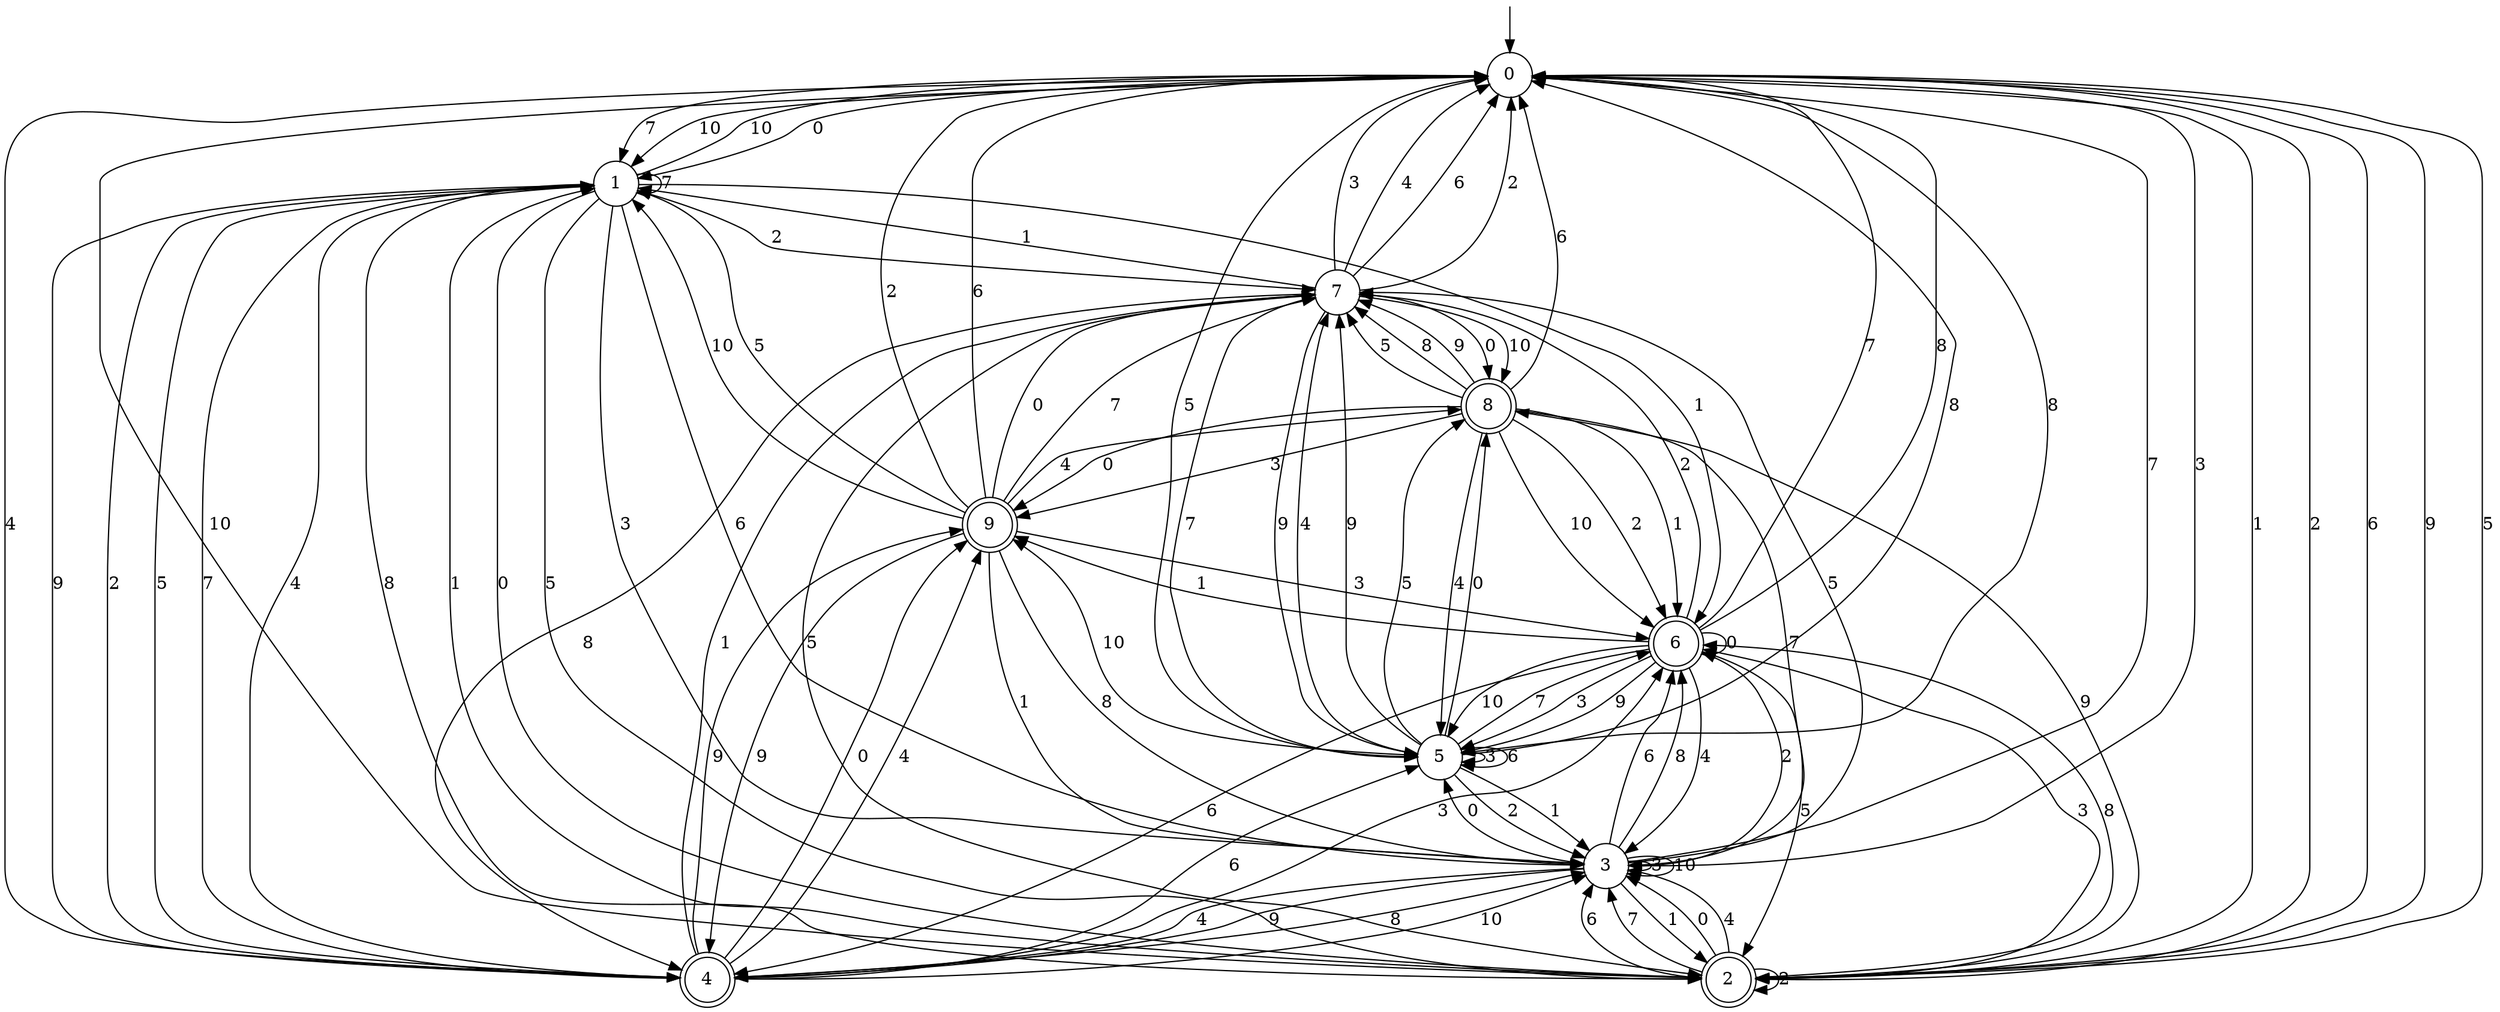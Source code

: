 digraph g {

	s0 [shape="circle" label="0"];
	s1 [shape="circle" label="1"];
	s2 [shape="doublecircle" label="2"];
	s3 [shape="circle" label="3"];
	s4 [shape="doublecircle" label="4"];
	s5 [shape="circle" label="5"];
	s6 [shape="doublecircle" label="6"];
	s7 [shape="circle" label="7"];
	s8 [shape="doublecircle" label="8"];
	s9 [shape="doublecircle" label="9"];
	s0 -> s1 [label="0"];
	s0 -> s2 [label="1"];
	s0 -> s2 [label="2"];
	s0 -> s3 [label="3"];
	s0 -> s4 [label="4"];
	s0 -> s5 [label="5"];
	s0 -> s2 [label="6"];
	s0 -> s1 [label="7"];
	s0 -> s5 [label="8"];
	s0 -> s2 [label="9"];
	s0 -> s1 [label="10"];
	s1 -> s2 [label="0"];
	s1 -> s6 [label="1"];
	s1 -> s7 [label="2"];
	s1 -> s3 [label="3"];
	s1 -> s4 [label="4"];
	s1 -> s2 [label="5"];
	s1 -> s3 [label="6"];
	s1 -> s1 [label="7"];
	s1 -> s2 [label="8"];
	s1 -> s4 [label="9"];
	s1 -> s0 [label="10"];
	s2 -> s3 [label="0"];
	s2 -> s1 [label="1"];
	s2 -> s2 [label="2"];
	s2 -> s6 [label="3"];
	s2 -> s3 [label="4"];
	s2 -> s0 [label="5"];
	s2 -> s3 [label="6"];
	s2 -> s3 [label="7"];
	s2 -> s6 [label="8"];
	s2 -> s8 [label="9"];
	s2 -> s0 [label="10"];
	s3 -> s5 [label="0"];
	s3 -> s2 [label="1"];
	s3 -> s6 [label="2"];
	s3 -> s3 [label="3"];
	s3 -> s4 [label="4"];
	s3 -> s7 [label="5"];
	s3 -> s6 [label="6"];
	s3 -> s0 [label="7"];
	s3 -> s6 [label="8"];
	s3 -> s4 [label="9"];
	s3 -> s3 [label="10"];
	s4 -> s9 [label="0"];
	s4 -> s7 [label="1"];
	s4 -> s1 [label="2"];
	s4 -> s6 [label="3"];
	s4 -> s9 [label="4"];
	s4 -> s1 [label="5"];
	s4 -> s5 [label="6"];
	s4 -> s1 [label="7"];
	s4 -> s3 [label="8"];
	s4 -> s9 [label="9"];
	s4 -> s3 [label="10"];
	s5 -> s8 [label="0"];
	s5 -> s3 [label="1"];
	s5 -> s3 [label="2"];
	s5 -> s5 [label="3"];
	s5 -> s7 [label="4"];
	s5 -> s8 [label="5"];
	s5 -> s5 [label="6"];
	s5 -> s6 [label="7"];
	s5 -> s0 [label="8"];
	s5 -> s7 [label="9"];
	s5 -> s9 [label="10"];
	s6 -> s6 [label="0"];
	s6 -> s9 [label="1"];
	s6 -> s7 [label="2"];
	s6 -> s5 [label="3"];
	s6 -> s3 [label="4"];
	s6 -> s2 [label="5"];
	s6 -> s4 [label="6"];
	s6 -> s0 [label="7"];
	s6 -> s0 [label="8"];
	s6 -> s5 [label="9"];
	s6 -> s5 [label="10"];
	s7 -> s8 [label="0"];
	s7 -> s1 [label="1"];
	s7 -> s0 [label="2"];
	s7 -> s0 [label="3"];
	s7 -> s0 [label="4"];
	s7 -> s2 [label="5"];
	s7 -> s0 [label="6"];
	s7 -> s5 [label="7"];
	s7 -> s4 [label="8"];
	s7 -> s5 [label="9"];
	s7 -> s8 [label="10"];
	s8 -> s9 [label="0"];
	s8 -> s6 [label="1"];
	s8 -> s6 [label="2"];
	s8 -> s9 [label="3"];
	s8 -> s5 [label="4"];
	s8 -> s7 [label="5"];
	s8 -> s0 [label="6"];
	s8 -> s3 [label="7"];
	s8 -> s7 [label="8"];
	s8 -> s7 [label="9"];
	s8 -> s6 [label="10"];
	s9 -> s7 [label="0"];
	s9 -> s3 [label="1"];
	s9 -> s0 [label="2"];
	s9 -> s6 [label="3"];
	s9 -> s8 [label="4"];
	s9 -> s1 [label="5"];
	s9 -> s0 [label="6"];
	s9 -> s7 [label="7"];
	s9 -> s3 [label="8"];
	s9 -> s4 [label="9"];
	s9 -> s1 [label="10"];

__start0 [label="" shape="none" width="0" height="0"];
__start0 -> s0;

}
